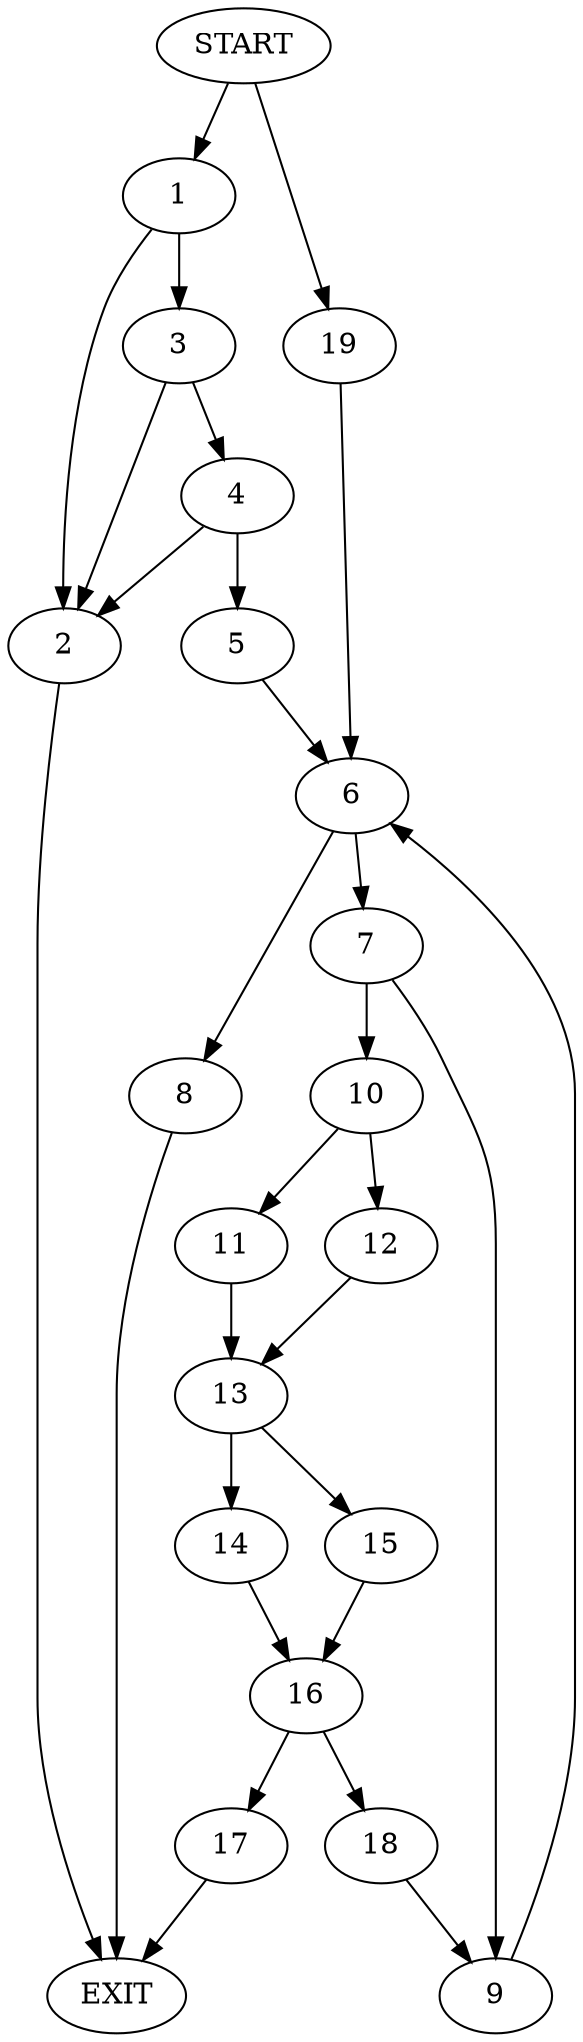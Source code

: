 digraph {
0 [label="START"]
20 [label="EXIT"]
0 -> 1
1 -> 2
1 -> 3
2 -> 20
3 -> 2
3 -> 4
4 -> 2
4 -> 5
5 -> 6
6 -> 7
6 -> 8
8 -> 20
7 -> 9
7 -> 10
10 -> 11
10 -> 12
9 -> 6
11 -> 13
12 -> 13
13 -> 14
13 -> 15
15 -> 16
14 -> 16
16 -> 17
16 -> 18
18 -> 9
17 -> 20
0 -> 19
19 -> 6
}
